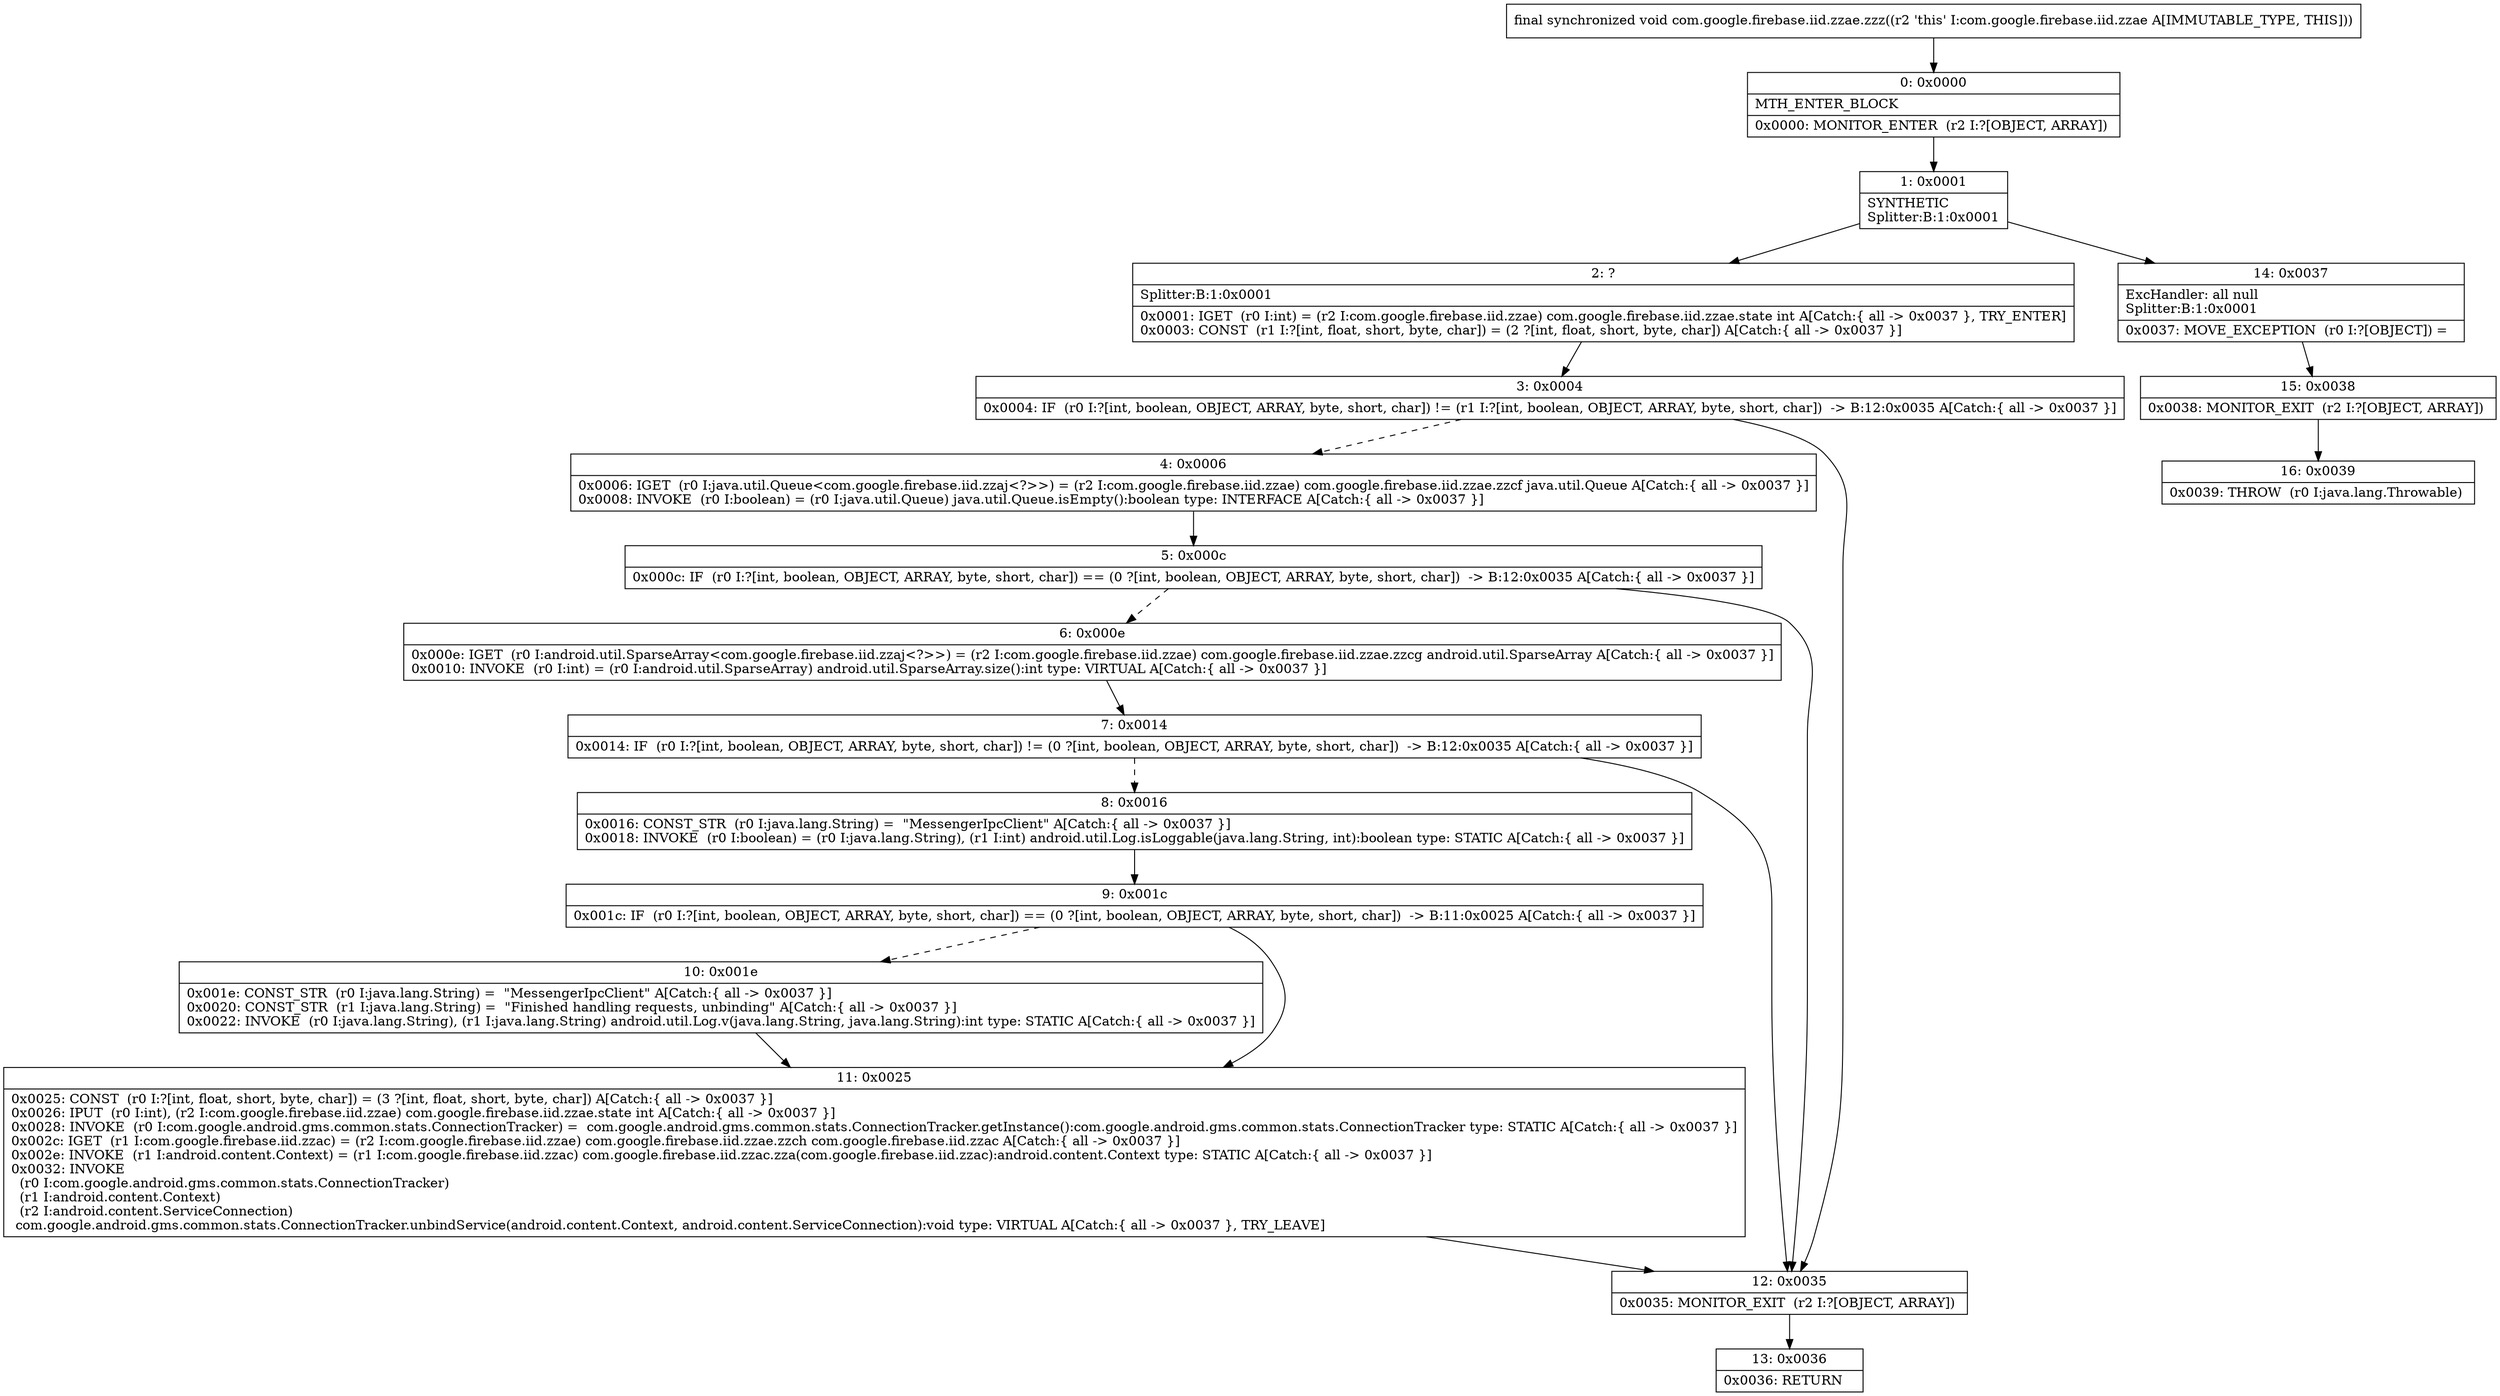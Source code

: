 digraph "CFG forcom.google.firebase.iid.zzae.zzz()V" {
Node_0 [shape=record,label="{0\:\ 0x0000|MTH_ENTER_BLOCK\l|0x0000: MONITOR_ENTER  (r2 I:?[OBJECT, ARRAY]) \l}"];
Node_1 [shape=record,label="{1\:\ 0x0001|SYNTHETIC\lSplitter:B:1:0x0001\l}"];
Node_2 [shape=record,label="{2\:\ ?|Splitter:B:1:0x0001\l|0x0001: IGET  (r0 I:int) = (r2 I:com.google.firebase.iid.zzae) com.google.firebase.iid.zzae.state int A[Catch:\{ all \-\> 0x0037 \}, TRY_ENTER]\l0x0003: CONST  (r1 I:?[int, float, short, byte, char]) = (2 ?[int, float, short, byte, char]) A[Catch:\{ all \-\> 0x0037 \}]\l}"];
Node_3 [shape=record,label="{3\:\ 0x0004|0x0004: IF  (r0 I:?[int, boolean, OBJECT, ARRAY, byte, short, char]) != (r1 I:?[int, boolean, OBJECT, ARRAY, byte, short, char])  \-\> B:12:0x0035 A[Catch:\{ all \-\> 0x0037 \}]\l}"];
Node_4 [shape=record,label="{4\:\ 0x0006|0x0006: IGET  (r0 I:java.util.Queue\<com.google.firebase.iid.zzaj\<?\>\>) = (r2 I:com.google.firebase.iid.zzae) com.google.firebase.iid.zzae.zzcf java.util.Queue A[Catch:\{ all \-\> 0x0037 \}]\l0x0008: INVOKE  (r0 I:boolean) = (r0 I:java.util.Queue) java.util.Queue.isEmpty():boolean type: INTERFACE A[Catch:\{ all \-\> 0x0037 \}]\l}"];
Node_5 [shape=record,label="{5\:\ 0x000c|0x000c: IF  (r0 I:?[int, boolean, OBJECT, ARRAY, byte, short, char]) == (0 ?[int, boolean, OBJECT, ARRAY, byte, short, char])  \-\> B:12:0x0035 A[Catch:\{ all \-\> 0x0037 \}]\l}"];
Node_6 [shape=record,label="{6\:\ 0x000e|0x000e: IGET  (r0 I:android.util.SparseArray\<com.google.firebase.iid.zzaj\<?\>\>) = (r2 I:com.google.firebase.iid.zzae) com.google.firebase.iid.zzae.zzcg android.util.SparseArray A[Catch:\{ all \-\> 0x0037 \}]\l0x0010: INVOKE  (r0 I:int) = (r0 I:android.util.SparseArray) android.util.SparseArray.size():int type: VIRTUAL A[Catch:\{ all \-\> 0x0037 \}]\l}"];
Node_7 [shape=record,label="{7\:\ 0x0014|0x0014: IF  (r0 I:?[int, boolean, OBJECT, ARRAY, byte, short, char]) != (0 ?[int, boolean, OBJECT, ARRAY, byte, short, char])  \-\> B:12:0x0035 A[Catch:\{ all \-\> 0x0037 \}]\l}"];
Node_8 [shape=record,label="{8\:\ 0x0016|0x0016: CONST_STR  (r0 I:java.lang.String) =  \"MessengerIpcClient\" A[Catch:\{ all \-\> 0x0037 \}]\l0x0018: INVOKE  (r0 I:boolean) = (r0 I:java.lang.String), (r1 I:int) android.util.Log.isLoggable(java.lang.String, int):boolean type: STATIC A[Catch:\{ all \-\> 0x0037 \}]\l}"];
Node_9 [shape=record,label="{9\:\ 0x001c|0x001c: IF  (r0 I:?[int, boolean, OBJECT, ARRAY, byte, short, char]) == (0 ?[int, boolean, OBJECT, ARRAY, byte, short, char])  \-\> B:11:0x0025 A[Catch:\{ all \-\> 0x0037 \}]\l}"];
Node_10 [shape=record,label="{10\:\ 0x001e|0x001e: CONST_STR  (r0 I:java.lang.String) =  \"MessengerIpcClient\" A[Catch:\{ all \-\> 0x0037 \}]\l0x0020: CONST_STR  (r1 I:java.lang.String) =  \"Finished handling requests, unbinding\" A[Catch:\{ all \-\> 0x0037 \}]\l0x0022: INVOKE  (r0 I:java.lang.String), (r1 I:java.lang.String) android.util.Log.v(java.lang.String, java.lang.String):int type: STATIC A[Catch:\{ all \-\> 0x0037 \}]\l}"];
Node_11 [shape=record,label="{11\:\ 0x0025|0x0025: CONST  (r0 I:?[int, float, short, byte, char]) = (3 ?[int, float, short, byte, char]) A[Catch:\{ all \-\> 0x0037 \}]\l0x0026: IPUT  (r0 I:int), (r2 I:com.google.firebase.iid.zzae) com.google.firebase.iid.zzae.state int A[Catch:\{ all \-\> 0x0037 \}]\l0x0028: INVOKE  (r0 I:com.google.android.gms.common.stats.ConnectionTracker) =  com.google.android.gms.common.stats.ConnectionTracker.getInstance():com.google.android.gms.common.stats.ConnectionTracker type: STATIC A[Catch:\{ all \-\> 0x0037 \}]\l0x002c: IGET  (r1 I:com.google.firebase.iid.zzac) = (r2 I:com.google.firebase.iid.zzae) com.google.firebase.iid.zzae.zzch com.google.firebase.iid.zzac A[Catch:\{ all \-\> 0x0037 \}]\l0x002e: INVOKE  (r1 I:android.content.Context) = (r1 I:com.google.firebase.iid.zzac) com.google.firebase.iid.zzac.zza(com.google.firebase.iid.zzac):android.content.Context type: STATIC A[Catch:\{ all \-\> 0x0037 \}]\l0x0032: INVOKE  \l  (r0 I:com.google.android.gms.common.stats.ConnectionTracker)\l  (r1 I:android.content.Context)\l  (r2 I:android.content.ServiceConnection)\l com.google.android.gms.common.stats.ConnectionTracker.unbindService(android.content.Context, android.content.ServiceConnection):void type: VIRTUAL A[Catch:\{ all \-\> 0x0037 \}, TRY_LEAVE]\l}"];
Node_12 [shape=record,label="{12\:\ 0x0035|0x0035: MONITOR_EXIT  (r2 I:?[OBJECT, ARRAY]) \l}"];
Node_13 [shape=record,label="{13\:\ 0x0036|0x0036: RETURN   \l}"];
Node_14 [shape=record,label="{14\:\ 0x0037|ExcHandler: all null\lSplitter:B:1:0x0001\l|0x0037: MOVE_EXCEPTION  (r0 I:?[OBJECT]) =  \l}"];
Node_15 [shape=record,label="{15\:\ 0x0038|0x0038: MONITOR_EXIT  (r2 I:?[OBJECT, ARRAY]) \l}"];
Node_16 [shape=record,label="{16\:\ 0x0039|0x0039: THROW  (r0 I:java.lang.Throwable) \l}"];
MethodNode[shape=record,label="{final synchronized void com.google.firebase.iid.zzae.zzz((r2 'this' I:com.google.firebase.iid.zzae A[IMMUTABLE_TYPE, THIS])) }"];
MethodNode -> Node_0;
Node_0 -> Node_1;
Node_1 -> Node_2;
Node_1 -> Node_14;
Node_2 -> Node_3;
Node_3 -> Node_4[style=dashed];
Node_3 -> Node_12;
Node_4 -> Node_5;
Node_5 -> Node_6[style=dashed];
Node_5 -> Node_12;
Node_6 -> Node_7;
Node_7 -> Node_8[style=dashed];
Node_7 -> Node_12;
Node_8 -> Node_9;
Node_9 -> Node_10[style=dashed];
Node_9 -> Node_11;
Node_10 -> Node_11;
Node_11 -> Node_12;
Node_12 -> Node_13;
Node_14 -> Node_15;
Node_15 -> Node_16;
}

